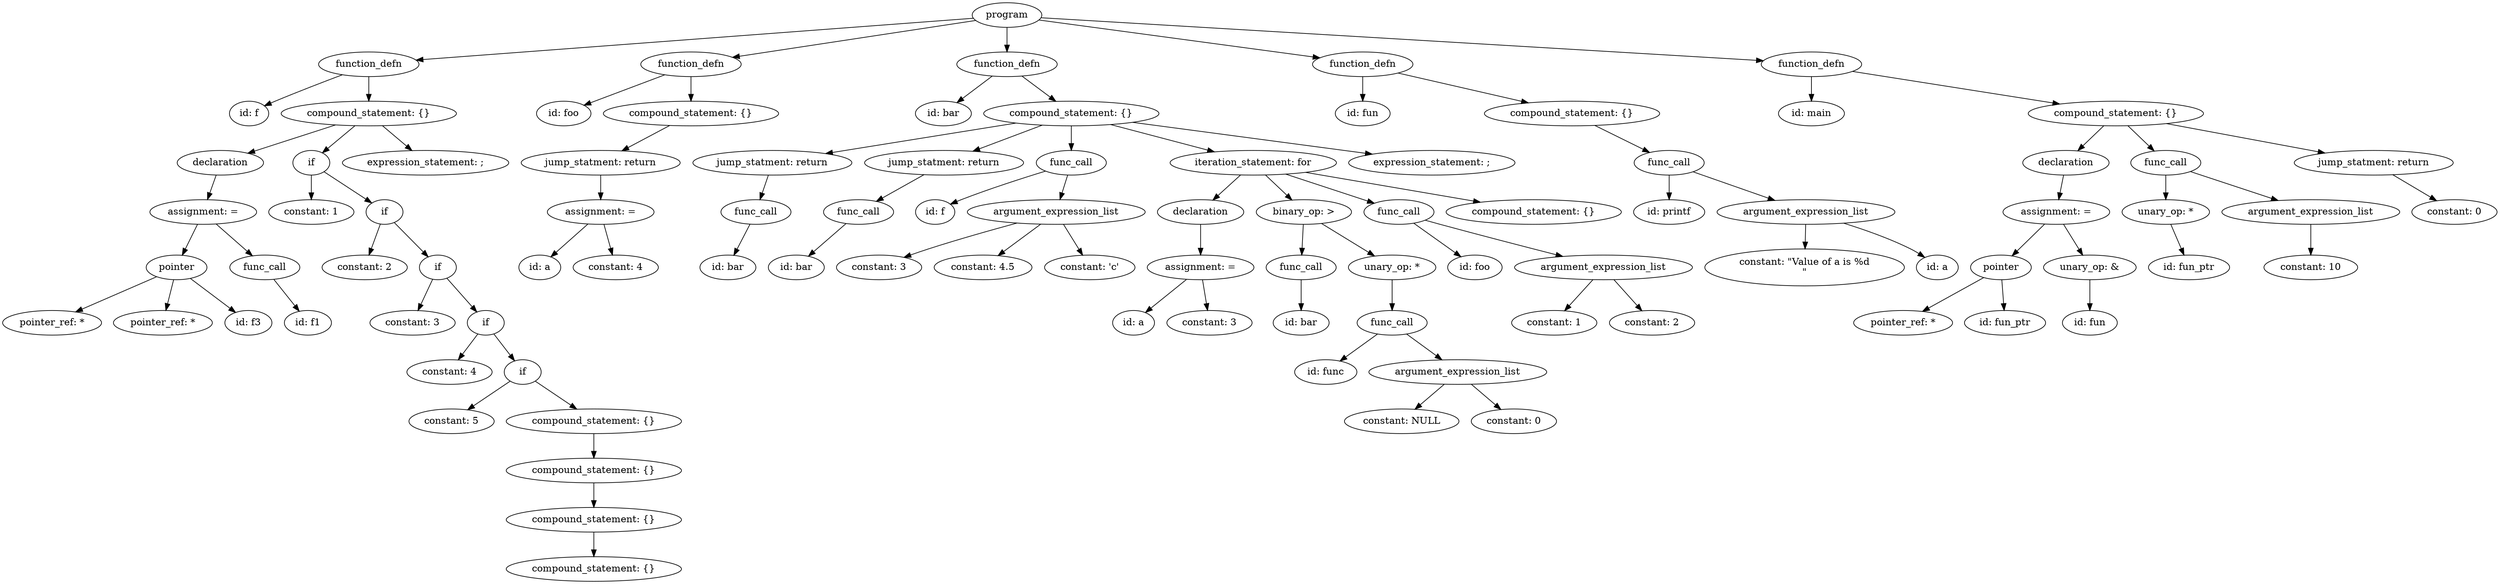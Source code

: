 strict digraph "" {
	graph [bb="0,0,3037.6,846"];
	node [label="\N"];
	295	[height=0.5,
		label=program,
		pos="1240.1,828",
		width=1.1389];
	187	[height=0.5,
		label=function_defn,
		pos="501.14,756",
		width=1.6667];
	295 -> 187	[pos="e,557.4,762.33 1200.4,823.24 1079.9,811.82 717.53,777.5 567.4,763.28"];
	223	[height=0.5,
		label=function_defn,
		pos="874.14,756",
		width=1.6667];
	295 -> 223	[pos="e,923.31,766.4 1203.4,819.97 1140,807.84 1009.5,782.89 933.25,768.3"];
	261	[height=0.5,
		label=function_defn,
		pos="1240.1,756",
		width=1.6667];
	295 -> 261	[pos="e,1240.1,774.1 1240.1,809.7 1240.1,801.98 1240.1,792.71 1240.1,784.11"];
	273	[height=0.5,
		label=function_defn,
		pos="1681.1,756",
		width=1.6667];
	295 -> 273	[pos="e,1629.4,765.22 1278.1,820.97 1354.3,808.87 1526.6,781.54 1619.3,766.82"];
	294	[height=0.5,
		label=function_defn,
		pos="2232.1,756",
		width=1.6667];
	295 -> 294	[pos="e,2174.3,761.08 1280.3,824.17 1432.1,813.46 1972.4,775.33 2164.1,761.8"];
	149	[height=0.5,
		label="id: f",
		pos="355.14,684",
		width=0.75];
	187 -> 149	[pos="e,376.72,695.34 470.54,740.33 445.74,728.43 410.94,711.75 386.06,699.82"];
	186	[height=0.5,
		label="compound_statement: {}",
		pos="501.14,684",
		width=2.7984];
	187 -> 186	[pos="e,501.14,702.1 501.14,737.7 501.14,729.98 501.14,720.71 501.14,712.11"];
	210	[height=0.5,
		label="id: foo",
		pos="721.14,684",
		width=0.95833];
	223 -> 210	[pos="e,746.24,696.48 842.44,740.5 817.03,728.87 781.43,712.58 755.37,700.66"];
	222	[height=0.5,
		label="compound_statement: {}",
		pos="874.14,684",
		width=2.7984];
	223 -> 222	[pos="e,874.14,702.1 874.14,737.7 874.14,729.98 874.14,720.71 874.14,712.11"];
	225	[height=0.5,
		label="id: bar",
		pos="1164.1,684",
		width=0.94444];
	261 -> 225	[pos="e,1180.4,699.95 1222.5,738.76 1212.2,729.25 1199,717.1 1187.8,706.77"];
	260	[height=0.5,
		label="compound_statement: {}",
		pos="1317.1,684",
		width=2.7984];
	261 -> 260	[pos="e,1298.6,701.88 1258,738.76 1267.8,729.86 1280.1,718.65 1291,708.78"];
	263	[height=0.5,
		label="id: fun",
		pos="1681.1,684",
		width=0.95833];
	273 -> 263	[pos="e,1681.1,702.1 1681.1,737.7 1681.1,729.98 1681.1,720.71 1681.1,712.11"];
	272	[height=0.5,
		label="compound_statement: {}",
		pos="1940.1,684",
		width=2.7984];
	273 -> 272	[pos="e,1887.1,699.33 1724.2,743.36 1766,732.07 1829.8,714.82 1877.3,702"];
	275	[height=0.5,
		label="id: main",
		pos="2232.1,684",
		width=1.125];
	294 -> 275	[pos="e,2232.1,702.1 2232.1,737.7 2232.1,729.98 2232.1,720.71 2232.1,712.11"];
	293	[height=0.5,
		label="compound_statement: {}",
		pos="2589.1,684",
		width=2.7984];
	294 -> 293	[pos="e,2523.9,697.79 2281,745.41 2341.1,733.64 2443.6,713.53 2513.8,699.77"];
	162	[height=0.5,
		label=declaration,
		pos="319.14,612",
		width=1.3902];
	186 -> 162	[pos="e,352.13,625.69 460.75,667.46 431.27,656.13 391.39,640.79 361.47,629.28"];
	181	[height=0.5,
		label=if,
		pos="431.14,612",
		width=0.75];
	186 -> 181	[pos="e,445.57,627.42 484.2,666.05 474.78,656.64 462.97,644.82 452.88,634.74"];
	182	[height=0.5,
		label="expression_statement: ;",
		pos="570.14,612",
		width=2.6178];
	186 -> 182	[pos="e,553.6,629.79 517.85,666.05 526.41,657.37 536.98,646.64 546.38,637.11"];
	221	[height=0.5,
		label="jump_statment: return",
		pos="772.14,612",
		width=2.4914];
	222 -> 221	[pos="e,796.14,629.47 849.97,666.41 836.38,657.08 819.23,645.32 804.5,635.2"];
	228	[height=0.5,
		label="jump_statment: return",
		pos="969.14,612",
		width=2.4914];
	260 -> 228	[pos="e,1030.1,625.26 1252.9,670.08 1192.6,657.95 1102.7,639.86 1040.2,627.3"];
	231	[height=0.5,
		label="jump_statment: return",
		pos="1166.1,612",
		width=2.4914];
	260 -> 231	[pos="e,1200.1,628.74 1282.5,666.94 1260.8,656.87 1232.6,643.79 1209.4,633.04"];
	237	[height=0.5,
		label=func_call,
		pos="1317.1,612",
		width=1.2096];
	260 -> 237	[pos="e,1317.1,630.1 1317.1,665.7 1317.1,657.98 1317.1,648.71 1317.1,640.11"];
	258	[height=0.5,
		label="iteration_statement: for",
		pos="1530.1,612",
		width=2.5998];
	260 -> 258	[pos="e,1485,627.84 1363.1,667.9 1396.1,657.06 1440.7,642.41 1475.5,630.97"];
	259	[height=0.5,
		label="expression_statement: ;",
		pos="1736.1,612",
		width=2.6178];
	260 -> 259	[pos="e,1667.9,624.41 1388.2,671.13 1463,658.64 1580.3,639.04 1657.7,626.11"];
	271	[height=0.5,
		label=func_call,
		pos="2034.1,612",
		width=1.2096];
	272 -> 271	[pos="e,2014,628.04 1962.4,666.41 1975.4,656.77 1991.8,644.52 2005.7,634.19"];
	285	[height=0.5,
		label=declaration,
		pos="2523.1,612",
		width=1.3902];
	293 -> 285	[pos="e,2538.5,629.31 2573.2,666.05 2564.9,657.24 2554.6,646.33 2545.5,636.69"];
	290	[height=0.5,
		label=func_call,
		pos="2646.1,612",
		width=1.2096];
	293 -> 290	[pos="e,2632.9,629.31 2602.9,666.05 2610,657.42 2618.7,646.76 2626.4,637.27"];
	292	[height=0.5,
		label="jump_statment: return",
		pos="2892.1,612",
		width=2.4914];
	293 -> 292	[pos="e,2835.7,626.04 2648.3,669.34 2699.3,657.56 2772.8,640.58 2825.7,628.34"];
	161	[height=0.5,
		label="assignment: =",
		pos="302.14,540",
		width=1.6971];
	162 -> 161	[pos="e,306.34,558.28 315.03,594.05 313.14,586.26 310.84,576.82 308.72,568.08"];
	168	[height=0.5,
		label="constant: 1",
		pos="431.14,540",
		width=1.375];
	181 -> 168	[pos="e,431.14,558.1 431.14,593.7 431.14,585.98 431.14,576.71 431.14,568.11"];
	180	[height=0.5,
		label=if,
		pos="526.14,540",
		width=0.75];
	181 -> 180	[pos="e,508.51,553.99 448.57,598.16 463.07,587.47 483.94,572.1 500.37,559.99"];
	220	[height=0.5,
		label="assignment: =",
		pos="772.14,540",
		width=1.6971];
	221 -> 220	[pos="e,772.14,558.1 772.14,593.7 772.14,585.98 772.14,576.71 772.14,568.11"];
	227	[height=0.5,
		label=func_call,
		pos="910.14,540",
		width=1.2096];
	228 -> 227	[pos="e,923.89,557.31 954.86,594.05 947.51,585.33 938.42,574.54 930.36,564.98"];
	230	[height=0.5,
		label=func_call,
		pos="1045.1,540",
		width=1.2096];
	231 -> 230	[pos="e,1069.4,555.02 1138.1,594.76 1120.2,584.42 1097,570.97 1078.2,560.12"];
	232	[height=0.5,
		label="id: f",
		pos="1146.1,540",
		width=0.75];
	237 -> 232	[pos="e,1167.4,551.31 1285.8,599.38 1258.3,589.01 1217.3,573.17 1182.1,558 1180.3,557.22 1178.5,556.4 1176.6,555.56"];
	234	[height=0.5,
		label=argument_expression_list,
		pos="1293.1,540",
		width=2.8194];
	237 -> 234	[pos="e,1299.1,558.28 1311.3,594.05 1308.6,586.18 1305.4,576.62 1302.3,567.79"];
	242	[height=0.5,
		label=declaration,
		pos="1463.1,540",
		width=1.3902];
	258 -> 242	[pos="e,1478.8,557.31 1513.9,594.05 1505.5,585.24 1495,574.33 1485.8,564.69"];
	251	[height=0.5,
		label="binary_op: >",
		pos="1588.1,540",
		width=1.5707];
	258 -> 251	[pos="e,1574.2,557.79 1544.2,594.05 1551.2,585.54 1559.9,575.07 1567.7,565.68"];
	256	[height=0.5,
		label=func_call,
		pos="1709.1,540",
		width=1.2096];
	258 -> 256	[pos="e,1678.5,552.97 1569.4,595.64 1598.9,584.1 1639.2,568.36 1668.9,556.74"];
	257	[height=0.5,
		label="compound_statement: {}",
		pos="1871.1,540",
		width=2.7984];
	258 -> 257	[pos="e,1807.7,554.03 1591.5,598.4 1649.4,586.53 1736.1,568.72 1797.6,556.09"];
	267	[height=0.5,
		label="id: printf",
		pos="2034.1,540",
		width=1.1735];
	271 -> 267	[pos="e,2034.1,558.1 2034.1,593.7 2034.1,585.98 2034.1,576.71 2034.1,568.11"];
	269	[height=0.5,
		label=argument_expression_list,
		pos="2197.1,540",
		width=2.8194];
	271 -> 269	[pos="e,2160.2,556.85 2063.3,598.49 2087.6,588.03 2122.8,572.92 2151,560.82"];
	284	[height=0.5,
		label="assignment: =",
		pos="2513.1,540",
		width=1.6971];
	285 -> 284	[pos="e,2515.6,558.1 2520.7,593.7 2519.6,585.98 2518.2,576.71 2517,568.11"];
	287	[height=0.5,
		label="unary_op: *",
		pos="2646.1,540",
		width=1.4861];
	290 -> 287	[pos="e,2646.1,558.1 2646.1,593.7 2646.1,585.98 2646.1,576.71 2646.1,568.11"];
	289	[height=0.5,
		label=argument_expression_list,
		pos="2819.1,540",
		width=2.8194];
	290 -> 289	[pos="e,2780.3,556.74 2676.3,598.81 2702.3,588.27 2740.4,572.86 2770.7,560.6"];
	291	[height=0.5,
		label="constant: 0",
		pos="2988.1,540",
		width=1.375];
	292 -> 291	[pos="e,2966.9,556.51 2914.9,594.41 2927.9,584.9 2944.5,572.86 2958.5,562.62"];
	158	[height=0.5,
		label=pointer,
		pos="239.14,459",
		width=0.99297];
	161 -> 158	[pos="e,251.84,475.92 288.78,522.25 279.92,511.13 268.15,496.37 258.3,484.02"];
	160	[height=0.5,
		label=func_call,
		pos="358.14,459",
		width=1.2096];
	161 -> 160	[pos="e,346.48,476.46 314.02,522.25 321.72,511.39 331.89,497.04 340.52,484.86"];
	169	[height=0.5,
		label="constant: 2",
		pos="514.14,459",
		width=1.375];
	180 -> 169	[pos="e,516.74,477.11 523.54,521.86 522,511.71 520.01,498.63 518.26,487.12"];
	179	[height=0.5,
		label=if,
		pos="609.14,459",
		width=0.75];
	180 -> 179	[pos="e,594.15,474.27 540.98,524.88 553.65,512.82 572.07,495.29 586.57,481.49"];
	218	[height=0.5,
		label="id: a",
		pos="691.14,459",
		width=0.75];
	220 -> 218	[pos="e,705.73,474.23 755.36,522.63 743.12,510.69 726.42,494.4 713.11,481.43"];
	219	[height=0.5,
		label="constant: 4",
		pos="786.14,459",
		width=1.375];
	220 -> 219	[pos="e,783.11,477.11 775.18,521.86 776.98,511.71 779.3,498.63 781.34,487.12"];
	226	[height=0.5,
		label="id: bar",
		pos="893.14,459",
		width=0.94444];
	227 -> 226	[pos="e,896.83,477.11 906.46,521.86 904.27,511.71 901.46,498.63 898.98,487.12"];
	229	[height=0.5,
		label="id: bar",
		pos="979.14,459",
		width=0.94444];
	230 -> 229	[pos="e,992.35,475.81 1031.5,522.63 1022.1,511.36 1009.4,496.21 998.89,483.63"];
	233	[height=0.5,
		label="constant: 3",
		pos="1081.1,459",
		width=1.375];
	234 -> 233	[pos="e,1110.7,473.57 1246.6,523.97 1216.1,513.85 1175.5,499.87 1140.1,486 1133.6,483.44 1126.8,480.59 1120.2,477.73"];
	235	[height=0.5,
		label="constant: 4.5",
		pos="1205.1,459",
		width=1.5556];
	234 -> 235	[pos="e,1223.2,476.19 1274.5,522.25 1261.8,510.89 1244.9,495.72 1231,483.2"];
	236	[height=0.5,
		label="constant: 'c'",
		pos="1331.1,459",
		width=1.4444];
	234 -> 236	[pos="e,1323,476.84 1301.4,521.86 1306.4,511.43 1312.9,497.91 1318.6,486.17"];
	241	[height=0.5,
		label="assignment: =",
		pos="1462.1,459",
		width=1.6971];
	242 -> 241	[pos="e,1462.4,477.11 1462.9,521.86 1462.8,511.71 1462.6,498.63 1462.5,487.12"];
	244	[height=0.5,
		label=func_call,
		pos="1585.1,459",
		width=1.2096];
	251 -> 244	[pos="e,1585.8,477.11 1587.5,521.86 1587.1,511.71 1586.6,498.63 1586.2,487.12"];
	250	[height=0.5,
		label="unary_op: *",
		pos="1700.1,459",
		width=1.4861];
	251 -> 250	[pos="e,1678.1,475.58 1610.3,523.39 1627.3,511.38 1651,494.65 1669.8,481.39"];
	252	[height=0.5,
		label="id: foo",
		pos="1806.1,459",
		width=0.95833];
	256 -> 252	[pos="e,1788.3,474.51 1728.3,523.39 1743.2,511.29 1763.9,494.4 1780.2,481.1"];
	254	[height=0.5,
		label=argument_expression_list,
		pos="1960.1,459",
		width=2.8194];
	256 -> 254	[pos="e,1911.8,474.85 1742.1,528.14 1748.4,526.08 1755,523.96 1761.1,522 1808.5,506.88 1862.3,490.14 1902,477.87"];
	268	[height=0.75,
		label="constant: \"Value of a is %d\n\"",
		pos="2197.1,459",
		width=3.2639];
	269 -> 268	[pos="e,2197.1,486.13 2197.1,521.86 2197.1,514.36 2197.1,505.25 2197.1,496.36"];
	270	[height=0.5,
		label="id: a",
		pos="2360.1,459",
		width=0.75];
	269 -> 270	[pos="e,2343,473.23 2239.9,523.64 2264.8,514.06 2296.5,500.76 2323.1,486 2326.9,483.9 2330.8,481.51 2334.5,479.03"];
	279	[height=0.5,
		label=pointer,
		pos="2441.1,459",
		width=0.99297];
	284 -> 279	[pos="e,2455.4,475.66 2497.9,522.25 2487.5,510.84 2473.6,495.61 2462.2,483.06"];
	283	[height=0.5,
		label="unary_op: &",
		pos="2551.1,459",
		width=1.5556];
	284 -> 283	[pos="e,2543,476.84 2521.4,521.86 2526.4,511.43 2532.9,497.91 2538.6,486.17"];
	286	[height=0.5,
		label="id: fun_ptr",
		pos="2673.1,459",
		width=1.336];
	287 -> 286	[pos="e,2667.3,477.11 2652,521.86 2655.5,511.61 2660,498.37 2664,486.76"];
	288	[height=0.5,
		label="constant: 10",
		pos="2819.1,459",
		width=1.5];
	289 -> 288	[pos="e,2819.1,477.11 2819.1,521.86 2819.1,511.71 2819.1,498.63 2819.1,487.12"];
	156	[height=0.5,
		label="pointer_ref: *",
		pos="59.145,378",
		width=1.6429];
	158 -> 156	[pos="e,91.44,393.17 212.97,446.51 183.56,433.6 135.41,412.47 100.81,397.29"];
	155	[height=0.5,
		label="pointer_ref: *",
		pos="195.14,378",
		width=1.6429];
	158 -> 155	[pos="e,204.61,396 229.81,441.25 223.96,430.74 216.3,416.97 209.66,405.06"];
	157	[height=0.5,
		label="id: f3",
		pos="302.14,378",
		width=0.83333];
	158 -> 157	[pos="e,289.84,394.43 251.89,442.01 260.98,430.62 273.33,415.13 283.52,402.36"];
	159	[height=0.5,
		label="id: f1",
		pos="380.14,378",
		width=0.83333];
	160 -> 159	[pos="e,375.46,395.84 362.92,440.86 365.79,430.54 369.51,417.18 372.76,405.53"];
	170	[height=0.5,
		label="constant: 3",
		pos="562.14,378",
		width=1.375];
	179 -> 170	[pos="e,572.13,395.78 599.63,442.01 593.26,431.31 584.74,416.98 577.43,404.69"];
	178	[height=0.5,
		label=if,
		pos="657.14,378",
		width=0.75];
	179 -> 178	[pos="e,647.45,394.96 618.86,442.01 625.56,430.98 634.6,416.11 642.21,403.58"];
	239	[height=0.5,
		label="id: a",
		pos="1378.1,378",
		width=0.75];
	241 -> 239	[pos="e,1393.3,393.23 1444.7,441.63 1432,429.69 1414.7,413.4 1400.9,400.43"];
	240	[height=0.5,
		label="constant: 3",
		pos="1473.1,378",
		width=1.375];
	241 -> 240	[pos="e,1470.8,396.11 1464.5,440.86 1465.9,430.71 1467.8,417.63 1469.4,406.12"];
	243	[height=0.5,
		label="id: bar",
		pos="1585.1,378",
		width=0.94444];
	244 -> 243	[pos="e,1585.1,396.11 1585.1,440.86 1585.1,430.71 1585.1,417.63 1585.1,406.12"];
	249	[height=0.5,
		label=func_call,
		pos="1700.1,378",
		width=1.2096];
	250 -> 249	[pos="e,1700.1,396.11 1700.1,440.86 1700.1,430.71 1700.1,417.63 1700.1,406.12"];
	253	[height=0.5,
		label="constant: 1",
		pos="1902.1,378",
		width=1.375];
	254 -> 253	[pos="e,1914.3,395.57 1947.6,440.86 1939.6,430.05 1929.2,415.91 1920.4,403.88"];
	255	[height=0.5,
		label="constant: 2",
		pos="2019.1,378",
		width=1.375];
	254 -> 255	[pos="e,2006.8,395.57 1972.9,440.86 1981,430.05 1991.6,415.91 2000.6,403.88"];
	277	[height=0.5,
		label="pointer_ref: *",
		pos="2320.1,378",
		width=1.6429];
	279 -> 277	[pos="e,2343.9,394.5 2420.1,444.24 2401.4,432.04 2373.8,414.04 2352.4,400.03"];
	278	[height=0.5,
		label="id: fun_ptr",
		pos="2445.1,378",
		width=1.336];
	279 -> 278	[pos="e,2444.3,396.11 2442,440.86 2442.5,430.71 2443.2,417.63 2443.8,406.12"];
	282	[height=0.5,
		label="id: fun",
		pos="2551.1,378",
		width=0.95833];
	283 -> 282	[pos="e,2551.1,396.11 2551.1,440.86 2551.1,430.71 2551.1,417.63 2551.1,406.12"];
	171	[height=0.5,
		label="constant: 4",
		pos="610.14,306",
		width=1.375];
	178 -> 171	[pos="e,621.42,323.8 646.48,361.12 640.76,352.59 633.57,341.89 627.1,332.25"];
	177	[height=0.5,
		label=if,
		pos="705.14,306",
		width=0.75];
	178 -> 177	[pos="e,694.3,322.82 668.04,361.12 674.11,352.26 681.8,341.04 688.61,331.12"];
	245	[height=0.5,
		label="id: func",
		pos="1621.1,306",
		width=1.0694];
	249 -> 245	[pos="e,1638.4,322.25 1682.6,361.46 1671.9,351.97 1658,339.68 1646.2,329.18"];
	247	[height=0.5,
		label=argument_expression_list,
		pos="1779.1,306",
		width=2.8194];
	249 -> 247	[pos="e,1760.3,323.71 1717.7,361.46 1727.9,352.37 1741.1,340.7 1752.6,330.49"];
	172	[height=0.5,
		label="constant: 5",
		pos="621.14,234",
		width=1.375];
	177 -> 172	[pos="e,639.93,250.65 688.95,291.5 677.34,281.83 661.44,268.58 647.96,257.34"];
	176	[height=0.5,
		label="compound_statement: {}",
		pos="789.14,234",
		width=2.7984];
	177 -> 176	[pos="e,769.14,251.67 721.34,291.5 732.63,282.09 747.99,269.3 761.23,258.26"];
	246	[height=0.5,
		label="constant: NULL",
		pos="1711.1,234",
		width=1.8957];
	247 -> 246	[pos="e,1727.5,251.79 1762.7,288.05 1754.2,279.37 1743.8,268.64 1734.6,259.11"];
	248	[height=0.5,
		label="constant: 0",
		pos="1847.1,234",
		width=1.375];
	247 -> 248	[pos="e,1831.3,251.31 1795.6,288.05 1804.2,279.24 1814.8,268.33 1824.1,258.69"];
	175	[height=0.5,
		label="compound_statement: {}",
		pos="789.14,162",
		width=2.7984];
	176 -> 175	[pos="e,789.14,180.1 789.14,215.7 789.14,207.98 789.14,198.71 789.14,190.11"];
	174	[height=0.5,
		label="compound_statement: {}",
		pos="789.14,90",
		width=2.7984];
	175 -> 174	[pos="e,789.14,108.1 789.14,143.7 789.14,135.98 789.14,126.71 789.14,118.11"];
	173	[height=0.5,
		label="compound_statement: {}",
		pos="789.14,18",
		width=2.7984];
	174 -> 173	[pos="e,789.14,36.104 789.14,71.697 789.14,63.983 789.14,54.712 789.14,46.112"];
}
